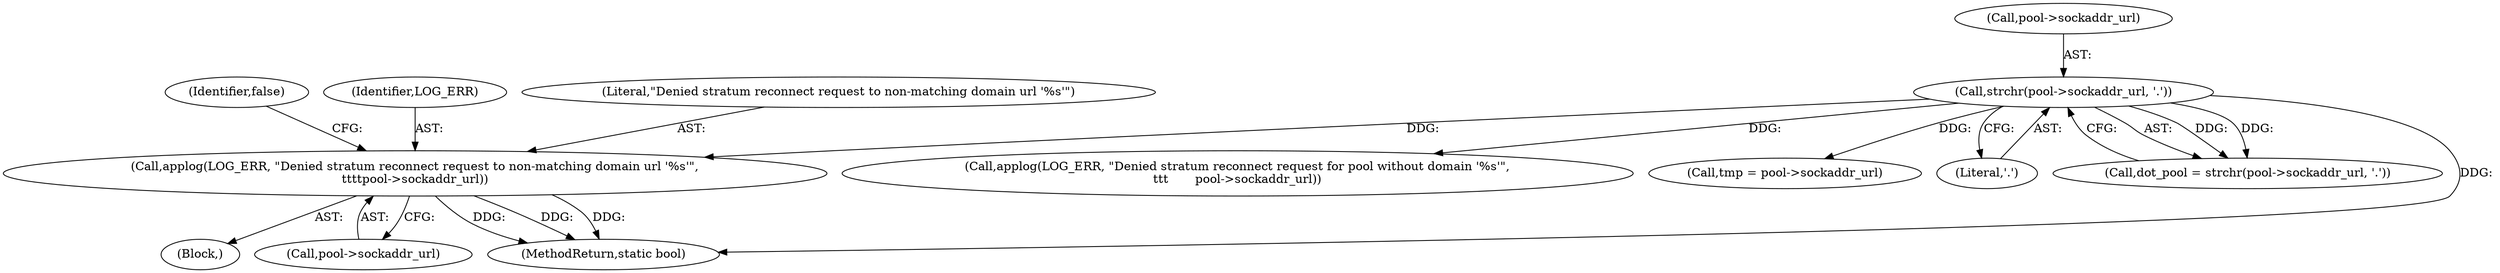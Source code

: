 digraph "0_cgminer_e1c5050734123973b99d181c45e74b2cbb00272e_2@pointer" {
"1000173" [label="(Call,applog(LOG_ERR, \"Denied stratum reconnect request to non-matching domain url '%s'\",\n\t\t\t\tpool->sockaddr_url))"];
"1000136" [label="(Call,strchr(pool->sockaddr_url, '.'))"];
"1000136" [label="(Call,strchr(pool->sockaddr_url, '.'))"];
"1000176" [label="(Call,pool->sockaddr_url)"];
"1000137" [label="(Call,pool->sockaddr_url)"];
"1000134" [label="(Call,dot_pool = strchr(pool->sockaddr_url, '.'))"];
"1000180" [label="(Identifier,false)"];
"1000174" [label="(Identifier,LOG_ERR)"];
"1000175" [label="(Literal,\"Denied stratum reconnect request to non-matching domain url '%s'\")"];
"1000172" [label="(Block,)"];
"1000145" [label="(Call,applog(LOG_ERR, \"Denied stratum reconnect request for pool without domain '%s'\",\n\t\t\t       pool->sockaddr_url))"];
"1000276" [label="(MethodReturn,static bool)"];
"1000229" [label="(Call,tmp = pool->sockaddr_url)"];
"1000173" [label="(Call,applog(LOG_ERR, \"Denied stratum reconnect request to non-matching domain url '%s'\",\n\t\t\t\tpool->sockaddr_url))"];
"1000140" [label="(Literal,'.')"];
"1000173" -> "1000172"  [label="AST: "];
"1000173" -> "1000176"  [label="CFG: "];
"1000174" -> "1000173"  [label="AST: "];
"1000175" -> "1000173"  [label="AST: "];
"1000176" -> "1000173"  [label="AST: "];
"1000180" -> "1000173"  [label="CFG: "];
"1000173" -> "1000276"  [label="DDG: "];
"1000173" -> "1000276"  [label="DDG: "];
"1000173" -> "1000276"  [label="DDG: "];
"1000136" -> "1000173"  [label="DDG: "];
"1000136" -> "1000134"  [label="AST: "];
"1000136" -> "1000140"  [label="CFG: "];
"1000137" -> "1000136"  [label="AST: "];
"1000140" -> "1000136"  [label="AST: "];
"1000134" -> "1000136"  [label="CFG: "];
"1000136" -> "1000276"  [label="DDG: "];
"1000136" -> "1000134"  [label="DDG: "];
"1000136" -> "1000134"  [label="DDG: "];
"1000136" -> "1000145"  [label="DDG: "];
"1000136" -> "1000229"  [label="DDG: "];
}
